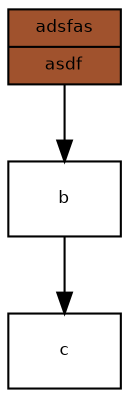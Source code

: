 digraph g {
	fontname = "Bitstream Vera Sans" fontsize = 8 node [ fontname = "Bitstream Vera Sans" fontsize = 8 shape = "record" ] edge [ fontname = "Bitstream Vera Sans" fontsize = 8 ]

	a [  label  = "{ adsfas| asdf}" ]
	a [style=filled color=black fillcolor="#a0522d"]
	a -> b
	b -> c
}